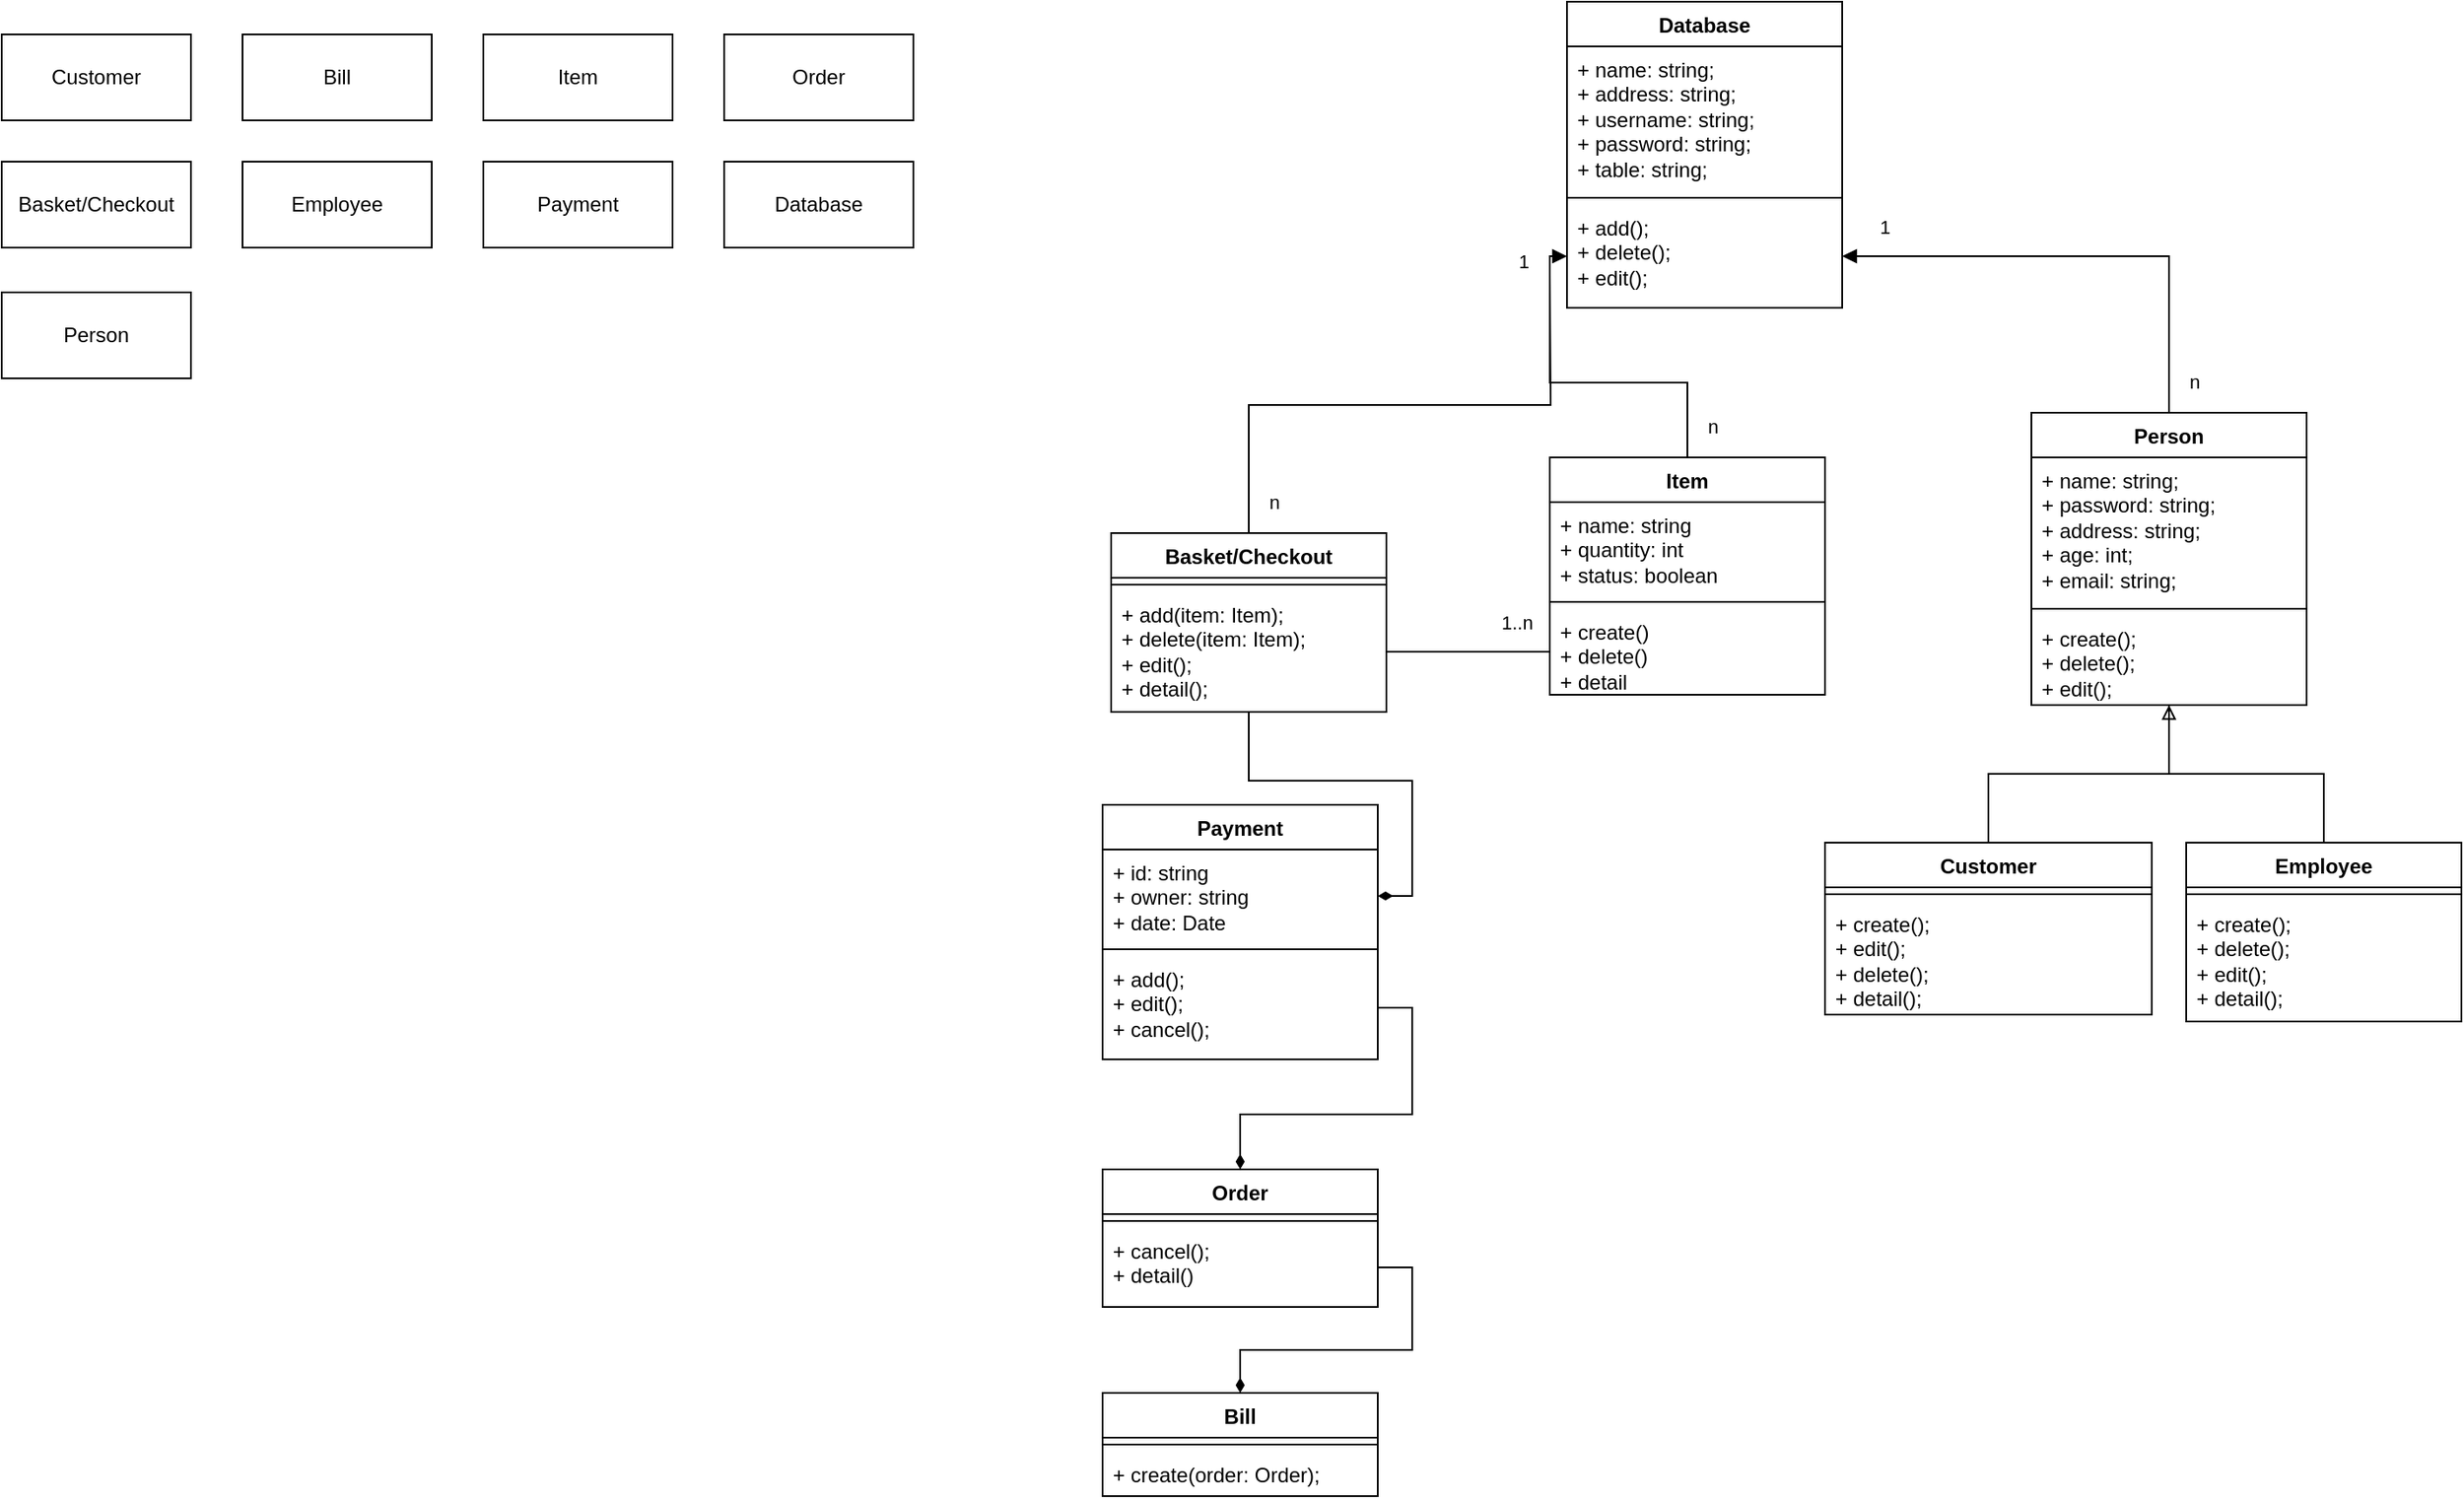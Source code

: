 <mxfile version="21.0.6"><diagram name="Side-1" id="7a8ZBB5AACBvs7ghlCIE"><mxGraphModel dx="1750" dy="897" grid="1" gridSize="10" guides="1" tooltips="1" connect="1" arrows="1" fold="1" page="1" pageScale="1" pageWidth="827" pageHeight="1169" math="0" shadow="0"><root><mxCell id="0"/><mxCell id="1" parent="0"/><mxCell id="T1Jp_FDUuypFzYISkvCz-1" value="Customer" style="html=1;whiteSpace=wrap;" vertex="1" parent="1"><mxGeometry x="100" y="80" width="110" height="50" as="geometry"/></mxCell><mxCell id="T1Jp_FDUuypFzYISkvCz-2" value="Bill" style="html=1;whiteSpace=wrap;" vertex="1" parent="1"><mxGeometry x="240" y="80" width="110" height="50" as="geometry"/></mxCell><mxCell id="T1Jp_FDUuypFzYISkvCz-3" value="Item" style="html=1;whiteSpace=wrap;" vertex="1" parent="1"><mxGeometry x="380" y="80" width="110" height="50" as="geometry"/></mxCell><mxCell id="T1Jp_FDUuypFzYISkvCz-4" value="Order" style="html=1;whiteSpace=wrap;" vertex="1" parent="1"><mxGeometry x="520" y="80" width="110" height="50" as="geometry"/></mxCell><mxCell id="T1Jp_FDUuypFzYISkvCz-5" value="Basket/Checkout" style="html=1;whiteSpace=wrap;" vertex="1" parent="1"><mxGeometry x="100" y="154" width="110" height="50" as="geometry"/></mxCell><mxCell id="T1Jp_FDUuypFzYISkvCz-6" value="&lt;div&gt;Employee&lt;/div&gt;" style="html=1;whiteSpace=wrap;" vertex="1" parent="1"><mxGeometry x="240" y="154" width="110" height="50" as="geometry"/></mxCell><mxCell id="T1Jp_FDUuypFzYISkvCz-7" value="Payment" style="html=1;whiteSpace=wrap;" vertex="1" parent="1"><mxGeometry x="380" y="154" width="110" height="50" as="geometry"/></mxCell><mxCell id="T1Jp_FDUuypFzYISkvCz-8" value="Database" style="html=1;whiteSpace=wrap;" vertex="1" parent="1"><mxGeometry x="520" y="154" width="110" height="50" as="geometry"/></mxCell><mxCell id="T1Jp_FDUuypFzYISkvCz-9" value="Customer" style="swimlane;fontStyle=1;align=center;verticalAlign=top;childLayout=stackLayout;horizontal=1;startSize=26;horizontalStack=0;resizeParent=1;resizeParentMax=0;resizeLast=0;collapsible=1;marginBottom=0;whiteSpace=wrap;html=1;" vertex="1" parent="1"><mxGeometry x="1160" y="550" width="190" height="100" as="geometry"/></mxCell><mxCell id="T1Jp_FDUuypFzYISkvCz-11" value="" style="line;strokeWidth=1;fillColor=none;align=left;verticalAlign=middle;spacingTop=-1;spacingLeft=3;spacingRight=3;rotatable=0;labelPosition=right;points=[];portConstraint=eastwest;strokeColor=inherit;" vertex="1" parent="T1Jp_FDUuypFzYISkvCz-9"><mxGeometry y="26" width="190" height="8" as="geometry"/></mxCell><mxCell id="T1Jp_FDUuypFzYISkvCz-12" value="&lt;div&gt;+ create();&lt;/div&gt;&lt;div&gt;+ edit();&lt;/div&gt;&lt;div&gt;+ delete();&lt;br&gt;&lt;/div&gt;&lt;div&gt;+ detail();&lt;br&gt;&lt;/div&gt;" style="text;strokeColor=none;fillColor=none;align=left;verticalAlign=top;spacingLeft=4;spacingRight=4;overflow=hidden;rotatable=0;points=[[0,0.5],[1,0.5]];portConstraint=eastwest;whiteSpace=wrap;html=1;" vertex="1" parent="T1Jp_FDUuypFzYISkvCz-9"><mxGeometry y="34" width="190" height="66" as="geometry"/></mxCell><mxCell id="T1Jp_FDUuypFzYISkvCz-13" value="Bill" style="swimlane;fontStyle=1;align=center;verticalAlign=top;childLayout=stackLayout;horizontal=1;startSize=26;horizontalStack=0;resizeParent=1;resizeParentMax=0;resizeLast=0;collapsible=1;marginBottom=0;whiteSpace=wrap;html=1;" vertex="1" parent="1"><mxGeometry x="740" y="870" width="160" height="60" as="geometry"/></mxCell><mxCell id="T1Jp_FDUuypFzYISkvCz-15" value="" style="line;strokeWidth=1;fillColor=none;align=left;verticalAlign=middle;spacingTop=-1;spacingLeft=3;spacingRight=3;rotatable=0;labelPosition=right;points=[];portConstraint=eastwest;strokeColor=inherit;" vertex="1" parent="T1Jp_FDUuypFzYISkvCz-13"><mxGeometry y="26" width="160" height="8" as="geometry"/></mxCell><mxCell id="T1Jp_FDUuypFzYISkvCz-16" value="+ create(order: Order);" style="text;strokeColor=none;fillColor=none;align=left;verticalAlign=top;spacingLeft=4;spacingRight=4;overflow=hidden;rotatable=0;points=[[0,0.5],[1,0.5]];portConstraint=eastwest;whiteSpace=wrap;html=1;" vertex="1" parent="T1Jp_FDUuypFzYISkvCz-13"><mxGeometry y="34" width="160" height="26" as="geometry"/></mxCell><mxCell id="T1Jp_FDUuypFzYISkvCz-17" value="Item" style="swimlane;fontStyle=1;align=center;verticalAlign=top;childLayout=stackLayout;horizontal=1;startSize=26;horizontalStack=0;resizeParent=1;resizeParentMax=0;resizeLast=0;collapsible=1;marginBottom=0;whiteSpace=wrap;html=1;" vertex="1" parent="1"><mxGeometry x="1000" y="326" width="160" height="138" as="geometry"/></mxCell><mxCell id="T1Jp_FDUuypFzYISkvCz-18" value="&lt;div&gt;+ name: string&lt;/div&gt;&lt;div&gt;+ quantity: int&lt;br&gt;&lt;/div&gt;&lt;div&gt;+ status: boolean&lt;br&gt;&lt;/div&gt;" style="text;strokeColor=none;fillColor=none;align=left;verticalAlign=top;spacingLeft=4;spacingRight=4;overflow=hidden;rotatable=0;points=[[0,0.5],[1,0.5]];portConstraint=eastwest;whiteSpace=wrap;html=1;" vertex="1" parent="T1Jp_FDUuypFzYISkvCz-17"><mxGeometry y="26" width="160" height="54" as="geometry"/></mxCell><mxCell id="T1Jp_FDUuypFzYISkvCz-19" value="" style="line;strokeWidth=1;fillColor=none;align=left;verticalAlign=middle;spacingTop=-1;spacingLeft=3;spacingRight=3;rotatable=0;labelPosition=right;points=[];portConstraint=eastwest;strokeColor=inherit;" vertex="1" parent="T1Jp_FDUuypFzYISkvCz-17"><mxGeometry y="80" width="160" height="8" as="geometry"/></mxCell><mxCell id="T1Jp_FDUuypFzYISkvCz-20" value="&lt;div&gt;+ create()&lt;/div&gt;&lt;div&gt;+ delete()&lt;/div&gt;&lt;div&gt;+ detail&lt;br&gt;&lt;/div&gt;" style="text;strokeColor=none;fillColor=none;align=left;verticalAlign=top;spacingLeft=4;spacingRight=4;overflow=hidden;rotatable=0;points=[[0,0.5],[1,0.5]];portConstraint=eastwest;whiteSpace=wrap;html=1;" vertex="1" parent="T1Jp_FDUuypFzYISkvCz-17"><mxGeometry y="88" width="160" height="50" as="geometry"/></mxCell><mxCell id="T1Jp_FDUuypFzYISkvCz-81" value="" style="edgeStyle=orthogonalEdgeStyle;rounded=0;orthogonalLoop=1;jettySize=auto;html=1;endArrow=diamondThin;endFill=1;" edge="1" parent="1" source="T1Jp_FDUuypFzYISkvCz-25" target="T1Jp_FDUuypFzYISkvCz-41"><mxGeometry relative="1" as="geometry"/></mxCell><mxCell id="T1Jp_FDUuypFzYISkvCz-25" value="Basket/Checkout" style="swimlane;fontStyle=1;align=center;verticalAlign=top;childLayout=stackLayout;horizontal=1;startSize=26;horizontalStack=0;resizeParent=1;resizeParentMax=0;resizeLast=0;collapsible=1;marginBottom=0;whiteSpace=wrap;html=1;" vertex="1" parent="1"><mxGeometry x="745" y="370" width="160" height="104" as="geometry"/></mxCell><mxCell id="T1Jp_FDUuypFzYISkvCz-27" value="" style="line;strokeWidth=1;fillColor=none;align=left;verticalAlign=middle;spacingTop=-1;spacingLeft=3;spacingRight=3;rotatable=0;labelPosition=right;points=[];portConstraint=eastwest;strokeColor=inherit;" vertex="1" parent="T1Jp_FDUuypFzYISkvCz-25"><mxGeometry y="26" width="160" height="8" as="geometry"/></mxCell><mxCell id="T1Jp_FDUuypFzYISkvCz-28" value="&lt;div&gt;+ add(item: Item);&lt;/div&gt;&lt;div&gt;+ delete(item: Item);&lt;/div&gt;&lt;div&gt;+ edit();&lt;/div&gt;&lt;div&gt;+ detail();&lt;br&gt;&lt;/div&gt;" style="text;strokeColor=none;fillColor=none;align=left;verticalAlign=top;spacingLeft=4;spacingRight=4;overflow=hidden;rotatable=0;points=[[0,0.5],[1,0.5]];portConstraint=eastwest;whiteSpace=wrap;html=1;" vertex="1" parent="T1Jp_FDUuypFzYISkvCz-25"><mxGeometry y="34" width="160" height="70" as="geometry"/></mxCell><mxCell id="T1Jp_FDUuypFzYISkvCz-29" value="Employee" style="swimlane;fontStyle=1;align=center;verticalAlign=top;childLayout=stackLayout;horizontal=1;startSize=26;horizontalStack=0;resizeParent=1;resizeParentMax=0;resizeLast=0;collapsible=1;marginBottom=0;whiteSpace=wrap;html=1;" vertex="1" parent="1"><mxGeometry x="1370" y="550" width="160" height="104" as="geometry"/></mxCell><mxCell id="T1Jp_FDUuypFzYISkvCz-31" value="" style="line;strokeWidth=1;fillColor=none;align=left;verticalAlign=middle;spacingTop=-1;spacingLeft=3;spacingRight=3;rotatable=0;labelPosition=right;points=[];portConstraint=eastwest;strokeColor=inherit;" vertex="1" parent="T1Jp_FDUuypFzYISkvCz-29"><mxGeometry y="26" width="160" height="8" as="geometry"/></mxCell><mxCell id="T1Jp_FDUuypFzYISkvCz-32" value="&lt;div&gt;+ create();&lt;/div&gt;&lt;div&gt;+ delete();&lt;/div&gt;&lt;div&gt;+ edit();&lt;/div&gt;&lt;div&gt;+ detail();&lt;br&gt;&lt;/div&gt;" style="text;strokeColor=none;fillColor=none;align=left;verticalAlign=top;spacingLeft=4;spacingRight=4;overflow=hidden;rotatable=0;points=[[0,0.5],[1,0.5]];portConstraint=eastwest;whiteSpace=wrap;html=1;" vertex="1" parent="T1Jp_FDUuypFzYISkvCz-29"><mxGeometry y="34" width="160" height="70" as="geometry"/></mxCell><mxCell id="T1Jp_FDUuypFzYISkvCz-33" value="Person" style="html=1;whiteSpace=wrap;" vertex="1" parent="1"><mxGeometry x="100" y="230" width="110" height="50" as="geometry"/></mxCell><mxCell id="T1Jp_FDUuypFzYISkvCz-38" value="" style="edgeStyle=orthogonalEdgeStyle;rounded=0;orthogonalLoop=1;jettySize=auto;html=1;entryX=0.5;entryY=0;entryDx=0;entryDy=0;endArrow=none;endFill=0;" edge="1" parent="1" source="T1Jp_FDUuypFzYISkvCz-34" target="T1Jp_FDUuypFzYISkvCz-9"><mxGeometry relative="1" as="geometry"/></mxCell><mxCell id="T1Jp_FDUuypFzYISkvCz-34" value="Person" style="swimlane;fontStyle=1;align=center;verticalAlign=top;childLayout=stackLayout;horizontal=1;startSize=26;horizontalStack=0;resizeParent=1;resizeParentMax=0;resizeLast=0;collapsible=1;marginBottom=0;whiteSpace=wrap;html=1;" vertex="1" parent="1"><mxGeometry x="1280" y="300" width="160" height="170" as="geometry"/></mxCell><mxCell id="T1Jp_FDUuypFzYISkvCz-35" value="&lt;div&gt;+ name: string;&lt;br&gt;&lt;/div&gt;&lt;div&gt;+ password: string;&lt;br&gt;&lt;/div&gt;&lt;div&gt;+ address: string;&lt;br&gt;&lt;/div&gt;&lt;div&gt;+ age: int;&lt;/div&gt;&lt;div&gt;+ email: string;&lt;/div&gt;" style="text;strokeColor=none;fillColor=none;align=left;verticalAlign=top;spacingLeft=4;spacingRight=4;overflow=hidden;rotatable=0;points=[[0,0.5],[1,0.5]];portConstraint=eastwest;whiteSpace=wrap;html=1;" vertex="1" parent="T1Jp_FDUuypFzYISkvCz-34"><mxGeometry y="26" width="160" height="84" as="geometry"/></mxCell><mxCell id="T1Jp_FDUuypFzYISkvCz-36" value="" style="line;strokeWidth=1;fillColor=none;align=left;verticalAlign=middle;spacingTop=-1;spacingLeft=3;spacingRight=3;rotatable=0;labelPosition=right;points=[];portConstraint=eastwest;strokeColor=inherit;" vertex="1" parent="T1Jp_FDUuypFzYISkvCz-34"><mxGeometry y="110" width="160" height="8" as="geometry"/></mxCell><mxCell id="T1Jp_FDUuypFzYISkvCz-37" value="&lt;div&gt;+ create();&lt;/div&gt;&lt;div&gt;+ delete();&lt;/div&gt;&lt;div&gt;+ edit();&lt;br&gt;&lt;/div&gt;" style="text;strokeColor=none;fillColor=none;align=left;verticalAlign=top;spacingLeft=4;spacingRight=4;overflow=hidden;rotatable=0;points=[[0,0.5],[1,0.5]];portConstraint=eastwest;whiteSpace=wrap;html=1;" vertex="1" parent="T1Jp_FDUuypFzYISkvCz-34"><mxGeometry y="118" width="160" height="52" as="geometry"/></mxCell><mxCell id="T1Jp_FDUuypFzYISkvCz-39" value="" style="edgeStyle=orthogonalEdgeStyle;rounded=0;orthogonalLoop=1;jettySize=auto;html=1;entryX=0.5;entryY=0;entryDx=0;entryDy=0;exitX=0.5;exitY=1;exitDx=0;exitDy=0;startArrow=block;startFill=0;endArrow=none;endFill=0;" edge="1" parent="1" source="T1Jp_FDUuypFzYISkvCz-34" target="T1Jp_FDUuypFzYISkvCz-29"><mxGeometry relative="1" as="geometry"><mxPoint x="1370" y="480" as="sourcePoint"/><mxPoint x="1265" y="560" as="targetPoint"/><Array as="points"><mxPoint x="1360" y="510"/><mxPoint x="1450" y="510"/></Array></mxGeometry></mxCell><mxCell id="T1Jp_FDUuypFzYISkvCz-40" value="Payment" style="swimlane;fontStyle=1;align=center;verticalAlign=top;childLayout=stackLayout;horizontal=1;startSize=26;horizontalStack=0;resizeParent=1;resizeParentMax=0;resizeLast=0;collapsible=1;marginBottom=0;whiteSpace=wrap;html=1;" vertex="1" parent="1"><mxGeometry x="740" y="528" width="160" height="148" as="geometry"/></mxCell><mxCell id="T1Jp_FDUuypFzYISkvCz-41" value="&lt;div&gt;+ id: string&lt;/div&gt;&lt;div&gt;+ owner: string&lt;/div&gt;&lt;div&gt;+ date: Date&lt;br&gt;&lt;/div&gt;&lt;div&gt;&lt;br&gt;&lt;/div&gt;" style="text;strokeColor=none;fillColor=none;align=left;verticalAlign=top;spacingLeft=4;spacingRight=4;overflow=hidden;rotatable=0;points=[[0,0.5],[1,0.5]];portConstraint=eastwest;whiteSpace=wrap;html=1;" vertex="1" parent="T1Jp_FDUuypFzYISkvCz-40"><mxGeometry y="26" width="160" height="54" as="geometry"/></mxCell><mxCell id="T1Jp_FDUuypFzYISkvCz-42" value="" style="line;strokeWidth=1;fillColor=none;align=left;verticalAlign=middle;spacingTop=-1;spacingLeft=3;spacingRight=3;rotatable=0;labelPosition=right;points=[];portConstraint=eastwest;strokeColor=inherit;" vertex="1" parent="T1Jp_FDUuypFzYISkvCz-40"><mxGeometry y="80" width="160" height="8" as="geometry"/></mxCell><mxCell id="T1Jp_FDUuypFzYISkvCz-43" value="&lt;div&gt;+ add();&lt;/div&gt;&lt;div&gt;+ edit();&lt;/div&gt;&lt;div&gt;+ cancel();&lt;br&gt;&lt;/div&gt;" style="text;strokeColor=none;fillColor=none;align=left;verticalAlign=top;spacingLeft=4;spacingRight=4;overflow=hidden;rotatable=0;points=[[0,0.5],[1,0.5]];portConstraint=eastwest;whiteSpace=wrap;html=1;" vertex="1" parent="T1Jp_FDUuypFzYISkvCz-40"><mxGeometry y="88" width="160" height="60" as="geometry"/></mxCell><mxCell id="T1Jp_FDUuypFzYISkvCz-44" value="Database" style="swimlane;fontStyle=1;align=center;verticalAlign=top;childLayout=stackLayout;horizontal=1;startSize=26;horizontalStack=0;resizeParent=1;resizeParentMax=0;resizeLast=0;collapsible=1;marginBottom=0;whiteSpace=wrap;html=1;" vertex="1" parent="1"><mxGeometry x="1010" y="61" width="160" height="178" as="geometry"/></mxCell><mxCell id="T1Jp_FDUuypFzYISkvCz-45" value="&lt;div&gt;+ name: string;&lt;/div&gt;&lt;div&gt;+ address: string;&lt;/div&gt;&lt;div&gt;+ username: string;&lt;/div&gt;&lt;div&gt;+ password: string;&lt;/div&gt;&lt;div&gt;+ table: string;&lt;br&gt;&lt;/div&gt;" style="text;strokeColor=none;fillColor=none;align=left;verticalAlign=top;spacingLeft=4;spacingRight=4;overflow=hidden;rotatable=0;points=[[0,0.5],[1,0.5]];portConstraint=eastwest;whiteSpace=wrap;html=1;" vertex="1" parent="T1Jp_FDUuypFzYISkvCz-44"><mxGeometry y="26" width="160" height="84" as="geometry"/></mxCell><mxCell id="T1Jp_FDUuypFzYISkvCz-46" value="" style="line;strokeWidth=1;fillColor=none;align=left;verticalAlign=middle;spacingTop=-1;spacingLeft=3;spacingRight=3;rotatable=0;labelPosition=right;points=[];portConstraint=eastwest;strokeColor=inherit;" vertex="1" parent="T1Jp_FDUuypFzYISkvCz-44"><mxGeometry y="110" width="160" height="8" as="geometry"/></mxCell><mxCell id="T1Jp_FDUuypFzYISkvCz-47" value="&lt;div&gt;+ add();&lt;/div&gt;&lt;div&gt;+ delete();&lt;/div&gt;&lt;div&gt;+ edit();&lt;br&gt;&lt;/div&gt;" style="text;strokeColor=none;fillColor=none;align=left;verticalAlign=top;spacingLeft=4;spacingRight=4;overflow=hidden;rotatable=0;points=[[0,0.5],[1,0.5]];portConstraint=eastwest;whiteSpace=wrap;html=1;" vertex="1" parent="T1Jp_FDUuypFzYISkvCz-44"><mxGeometry y="118" width="160" height="60" as="geometry"/></mxCell><mxCell id="T1Jp_FDUuypFzYISkvCz-61" value="" style="endArrow=block;endFill=1;html=1;edgeStyle=orthogonalEdgeStyle;align=left;verticalAlign=top;rounded=0;exitX=0.5;exitY=0;exitDx=0;exitDy=0;" edge="1" parent="1" source="T1Jp_FDUuypFzYISkvCz-34" target="T1Jp_FDUuypFzYISkvCz-47"><mxGeometry x="-1" relative="1" as="geometry"><mxPoint x="950" y="320" as="sourcePoint"/><mxPoint x="1110" y="320" as="targetPoint"/></mxGeometry></mxCell><mxCell id="T1Jp_FDUuypFzYISkvCz-62" value="1" style="edgeLabel;resizable=0;html=1;align=left;verticalAlign=bottom;" connectable="0" vertex="1" parent="T1Jp_FDUuypFzYISkvCz-61"><mxGeometry x="-1" relative="1" as="geometry"><mxPoint x="-170" y="-100" as="offset"/></mxGeometry></mxCell><mxCell id="T1Jp_FDUuypFzYISkvCz-63" value="n" style="edgeLabel;resizable=0;html=1;align=left;verticalAlign=bottom;" connectable="0" vertex="1" parent="T1Jp_FDUuypFzYISkvCz-61"><mxGeometry x="-1" relative="1" as="geometry"><mxPoint x="10" y="-10" as="offset"/></mxGeometry></mxCell><mxCell id="T1Jp_FDUuypFzYISkvCz-70" value="1" style="edgeLabel;resizable=0;html=1;align=left;verticalAlign=bottom;" connectable="0" vertex="1" parent="T1Jp_FDUuypFzYISkvCz-61"><mxGeometry x="-1" relative="1" as="geometry"><mxPoint x="-380" y="-80" as="offset"/></mxGeometry></mxCell><mxCell id="T1Jp_FDUuypFzYISkvCz-64" value="" style="endArrow=block;endFill=1;html=1;edgeStyle=orthogonalEdgeStyle;align=left;verticalAlign=top;rounded=0;entryX=0;entryY=0.5;entryDx=0;entryDy=0;exitX=0.5;exitY=0;exitDx=0;exitDy=0;" edge="1" parent="1" source="T1Jp_FDUuypFzYISkvCz-17" target="T1Jp_FDUuypFzYISkvCz-47"><mxGeometry x="-1" relative="1" as="geometry"><mxPoint x="1370" y="310" as="sourcePoint"/><mxPoint x="1180" y="199" as="targetPoint"/></mxGeometry></mxCell><mxCell id="T1Jp_FDUuypFzYISkvCz-66" value="n" style="edgeLabel;resizable=0;html=1;align=left;verticalAlign=bottom;" connectable="0" vertex="1" parent="T1Jp_FDUuypFzYISkvCz-64"><mxGeometry x="-1" relative="1" as="geometry"><mxPoint x="10" y="-10" as="offset"/></mxGeometry></mxCell><mxCell id="T1Jp_FDUuypFzYISkvCz-67" value="" style="endArrow=none;endFill=0;html=1;edgeStyle=orthogonalEdgeStyle;align=left;verticalAlign=top;rounded=0;exitX=0.5;exitY=0;exitDx=0;exitDy=0;" edge="1" parent="1" source="T1Jp_FDUuypFzYISkvCz-25"><mxGeometry x="-1" relative="1" as="geometry"><mxPoint x="840" y="384" as="sourcePoint"/><mxPoint x="1000" y="220" as="targetPoint"/></mxGeometry></mxCell><mxCell id="T1Jp_FDUuypFzYISkvCz-69" value="n" style="edgeLabel;resizable=0;html=1;align=left;verticalAlign=bottom;" connectable="0" vertex="1" parent="T1Jp_FDUuypFzYISkvCz-67"><mxGeometry x="-1" relative="1" as="geometry"><mxPoint x="10" y="-10" as="offset"/></mxGeometry></mxCell><mxCell id="T1Jp_FDUuypFzYISkvCz-72" value="" style="endArrow=none;endFill=0;html=1;edgeStyle=orthogonalEdgeStyle;align=left;verticalAlign=top;rounded=0;exitX=0;exitY=0.5;exitDx=0;exitDy=0;entryX=1;entryY=0.5;entryDx=0;entryDy=0;startArrow=none;startFill=0;" edge="1" parent="1" source="T1Jp_FDUuypFzYISkvCz-20" target="T1Jp_FDUuypFzYISkvCz-28"><mxGeometry x="-1" relative="1" as="geometry"><mxPoint x="890" y="394" as="sourcePoint"/><mxPoint x="920" y="441" as="targetPoint"/></mxGeometry></mxCell><mxCell id="T1Jp_FDUuypFzYISkvCz-73" value="1..n" style="edgeLabel;resizable=0;html=1;align=left;verticalAlign=bottom;" connectable="0" vertex="1" parent="T1Jp_FDUuypFzYISkvCz-72"><mxGeometry x="-1" relative="1" as="geometry"><mxPoint x="-30" y="-9" as="offset"/></mxGeometry></mxCell><mxCell id="T1Jp_FDUuypFzYISkvCz-76" value="Order" style="swimlane;fontStyle=1;align=center;verticalAlign=top;childLayout=stackLayout;horizontal=1;startSize=26;horizontalStack=0;resizeParent=1;resizeParentMax=0;resizeLast=0;collapsible=1;marginBottom=0;whiteSpace=wrap;html=1;" vertex="1" parent="1"><mxGeometry x="740" y="740" width="160" height="80" as="geometry"/></mxCell><mxCell id="T1Jp_FDUuypFzYISkvCz-77" value="" style="line;strokeWidth=1;fillColor=none;align=left;verticalAlign=middle;spacingTop=-1;spacingLeft=3;spacingRight=3;rotatable=0;labelPosition=right;points=[];portConstraint=eastwest;strokeColor=inherit;" vertex="1" parent="T1Jp_FDUuypFzYISkvCz-76"><mxGeometry y="26" width="160" height="8" as="geometry"/></mxCell><mxCell id="T1Jp_FDUuypFzYISkvCz-78" value="&lt;div&gt;+ cancel();&lt;/div&gt;&lt;div&gt;+ detail()&lt;br&gt;&lt;/div&gt;" style="text;strokeColor=none;fillColor=none;align=left;verticalAlign=top;spacingLeft=4;spacingRight=4;overflow=hidden;rotatable=0;points=[[0,0.5],[1,0.5]];portConstraint=eastwest;whiteSpace=wrap;html=1;" vertex="1" parent="T1Jp_FDUuypFzYISkvCz-76"><mxGeometry y="34" width="160" height="46" as="geometry"/></mxCell><mxCell id="T1Jp_FDUuypFzYISkvCz-86" value="" style="edgeStyle=orthogonalEdgeStyle;rounded=0;orthogonalLoop=1;jettySize=auto;html=1;endArrow=diamondThin;endFill=1;exitX=1;exitY=0.5;exitDx=0;exitDy=0;entryX=0.5;entryY=0;entryDx=0;entryDy=0;" edge="1" parent="1" source="T1Jp_FDUuypFzYISkvCz-43" target="T1Jp_FDUuypFzYISkvCz-76"><mxGeometry relative="1" as="geometry"><mxPoint x="835" y="484" as="sourcePoint"/><mxPoint x="910" y="591" as="targetPoint"/></mxGeometry></mxCell><mxCell id="T1Jp_FDUuypFzYISkvCz-87" value="" style="edgeStyle=orthogonalEdgeStyle;rounded=0;orthogonalLoop=1;jettySize=auto;html=1;endArrow=diamondThin;endFill=1;exitX=1;exitY=0.5;exitDx=0;exitDy=0;entryX=0.5;entryY=0;entryDx=0;entryDy=0;" edge="1" parent="1" source="T1Jp_FDUuypFzYISkvCz-78" target="T1Jp_FDUuypFzYISkvCz-13"><mxGeometry relative="1" as="geometry"><mxPoint x="910" y="656" as="sourcePoint"/><mxPoint x="830" y="750" as="targetPoint"/></mxGeometry></mxCell></root></mxGraphModel></diagram></mxfile>